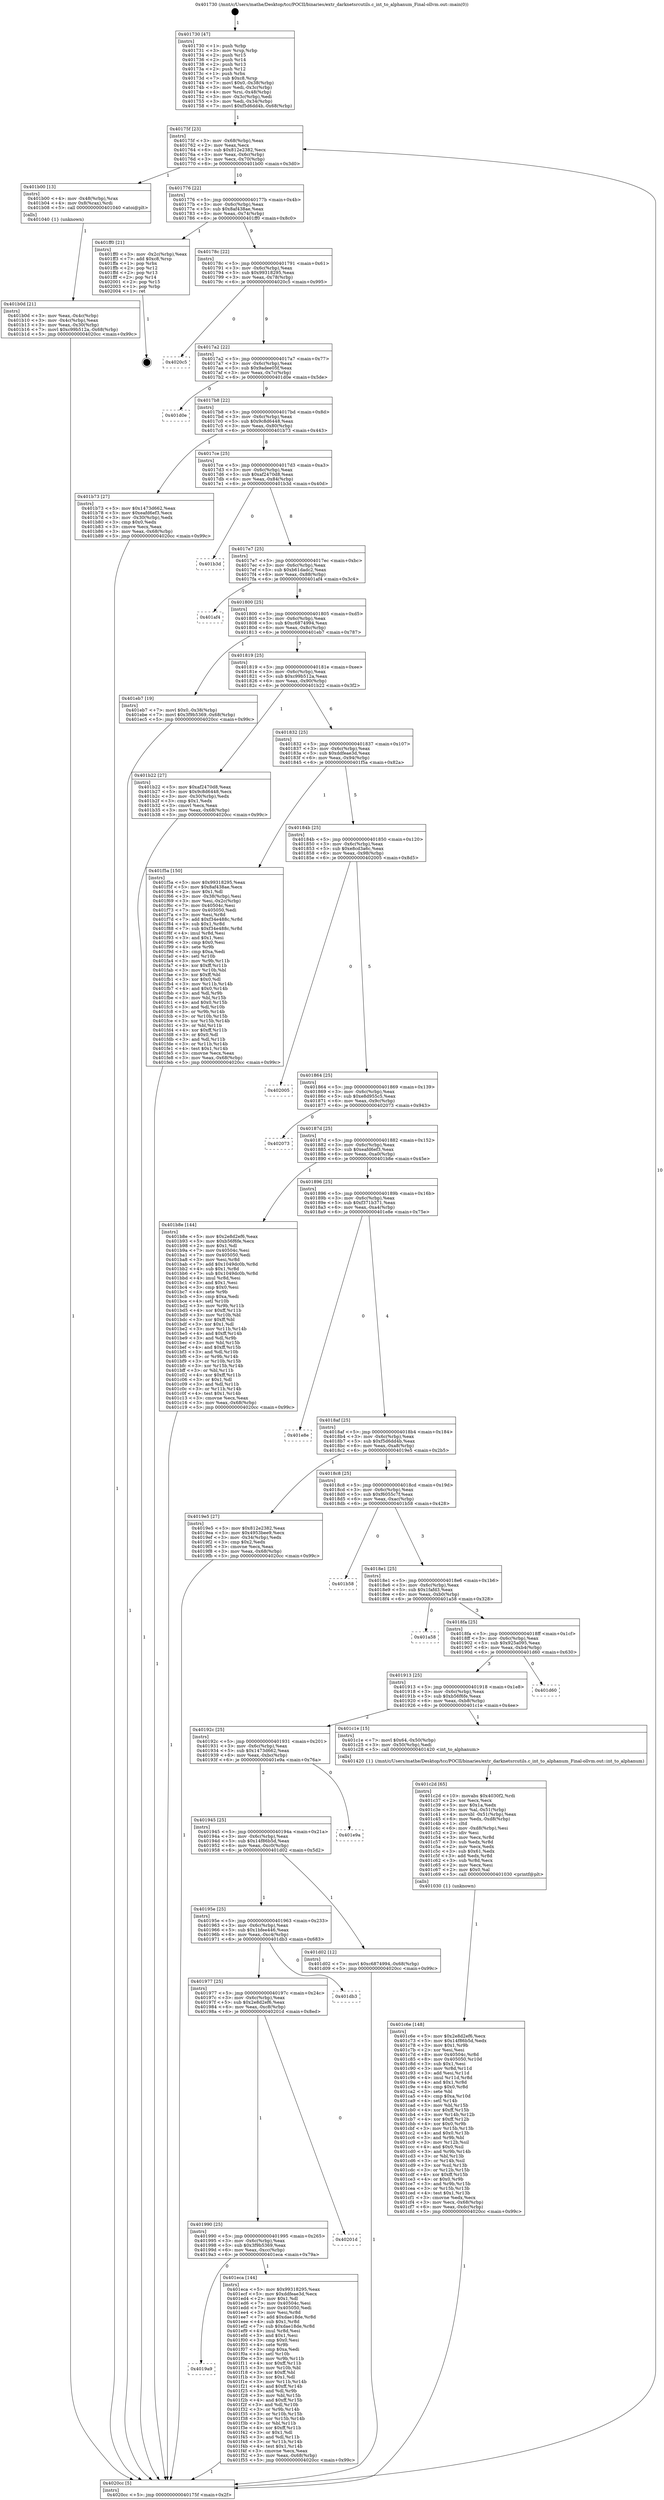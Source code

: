 digraph "0x401730" {
  label = "0x401730 (/mnt/c/Users/mathe/Desktop/tcc/POCII/binaries/extr_darknetsrcutils.c_int_to_alphanum_Final-ollvm.out::main(0))"
  labelloc = "t"
  node[shape=record]

  Entry [label="",width=0.3,height=0.3,shape=circle,fillcolor=black,style=filled]
  "0x40175f" [label="{
     0x40175f [23]\l
     | [instrs]\l
     &nbsp;&nbsp;0x40175f \<+3\>: mov -0x68(%rbp),%eax\l
     &nbsp;&nbsp;0x401762 \<+2\>: mov %eax,%ecx\l
     &nbsp;&nbsp;0x401764 \<+6\>: sub $0x812e2382,%ecx\l
     &nbsp;&nbsp;0x40176a \<+3\>: mov %eax,-0x6c(%rbp)\l
     &nbsp;&nbsp;0x40176d \<+3\>: mov %ecx,-0x70(%rbp)\l
     &nbsp;&nbsp;0x401770 \<+6\>: je 0000000000401b00 \<main+0x3d0\>\l
  }"]
  "0x401b00" [label="{
     0x401b00 [13]\l
     | [instrs]\l
     &nbsp;&nbsp;0x401b00 \<+4\>: mov -0x48(%rbp),%rax\l
     &nbsp;&nbsp;0x401b04 \<+4\>: mov 0x8(%rax),%rdi\l
     &nbsp;&nbsp;0x401b08 \<+5\>: call 0000000000401040 \<atoi@plt\>\l
     | [calls]\l
     &nbsp;&nbsp;0x401040 \{1\} (unknown)\l
  }"]
  "0x401776" [label="{
     0x401776 [22]\l
     | [instrs]\l
     &nbsp;&nbsp;0x401776 \<+5\>: jmp 000000000040177b \<main+0x4b\>\l
     &nbsp;&nbsp;0x40177b \<+3\>: mov -0x6c(%rbp),%eax\l
     &nbsp;&nbsp;0x40177e \<+5\>: sub $0x8af438ae,%eax\l
     &nbsp;&nbsp;0x401783 \<+3\>: mov %eax,-0x74(%rbp)\l
     &nbsp;&nbsp;0x401786 \<+6\>: je 0000000000401ff0 \<main+0x8c0\>\l
  }"]
  Exit [label="",width=0.3,height=0.3,shape=circle,fillcolor=black,style=filled,peripheries=2]
  "0x401ff0" [label="{
     0x401ff0 [21]\l
     | [instrs]\l
     &nbsp;&nbsp;0x401ff0 \<+3\>: mov -0x2c(%rbp),%eax\l
     &nbsp;&nbsp;0x401ff3 \<+7\>: add $0xc8,%rsp\l
     &nbsp;&nbsp;0x401ffa \<+1\>: pop %rbx\l
     &nbsp;&nbsp;0x401ffb \<+2\>: pop %r12\l
     &nbsp;&nbsp;0x401ffd \<+2\>: pop %r13\l
     &nbsp;&nbsp;0x401fff \<+2\>: pop %r14\l
     &nbsp;&nbsp;0x402001 \<+2\>: pop %r15\l
     &nbsp;&nbsp;0x402003 \<+1\>: pop %rbp\l
     &nbsp;&nbsp;0x402004 \<+1\>: ret\l
  }"]
  "0x40178c" [label="{
     0x40178c [22]\l
     | [instrs]\l
     &nbsp;&nbsp;0x40178c \<+5\>: jmp 0000000000401791 \<main+0x61\>\l
     &nbsp;&nbsp;0x401791 \<+3\>: mov -0x6c(%rbp),%eax\l
     &nbsp;&nbsp;0x401794 \<+5\>: sub $0x99318295,%eax\l
     &nbsp;&nbsp;0x401799 \<+3\>: mov %eax,-0x78(%rbp)\l
     &nbsp;&nbsp;0x40179c \<+6\>: je 00000000004020c5 \<main+0x995\>\l
  }"]
  "0x4019a9" [label="{
     0x4019a9\l
  }", style=dashed]
  "0x4020c5" [label="{
     0x4020c5\l
  }", style=dashed]
  "0x4017a2" [label="{
     0x4017a2 [22]\l
     | [instrs]\l
     &nbsp;&nbsp;0x4017a2 \<+5\>: jmp 00000000004017a7 \<main+0x77\>\l
     &nbsp;&nbsp;0x4017a7 \<+3\>: mov -0x6c(%rbp),%eax\l
     &nbsp;&nbsp;0x4017aa \<+5\>: sub $0x9adee05f,%eax\l
     &nbsp;&nbsp;0x4017af \<+3\>: mov %eax,-0x7c(%rbp)\l
     &nbsp;&nbsp;0x4017b2 \<+6\>: je 0000000000401d0e \<main+0x5de\>\l
  }"]
  "0x401eca" [label="{
     0x401eca [144]\l
     | [instrs]\l
     &nbsp;&nbsp;0x401eca \<+5\>: mov $0x99318295,%eax\l
     &nbsp;&nbsp;0x401ecf \<+5\>: mov $0xddfeae3d,%ecx\l
     &nbsp;&nbsp;0x401ed4 \<+2\>: mov $0x1,%dl\l
     &nbsp;&nbsp;0x401ed6 \<+7\>: mov 0x40504c,%esi\l
     &nbsp;&nbsp;0x401edd \<+7\>: mov 0x405050,%edi\l
     &nbsp;&nbsp;0x401ee4 \<+3\>: mov %esi,%r8d\l
     &nbsp;&nbsp;0x401ee7 \<+7\>: add $0xdae18de,%r8d\l
     &nbsp;&nbsp;0x401eee \<+4\>: sub $0x1,%r8d\l
     &nbsp;&nbsp;0x401ef2 \<+7\>: sub $0xdae18de,%r8d\l
     &nbsp;&nbsp;0x401ef9 \<+4\>: imul %r8d,%esi\l
     &nbsp;&nbsp;0x401efd \<+3\>: and $0x1,%esi\l
     &nbsp;&nbsp;0x401f00 \<+3\>: cmp $0x0,%esi\l
     &nbsp;&nbsp;0x401f03 \<+4\>: sete %r9b\l
     &nbsp;&nbsp;0x401f07 \<+3\>: cmp $0xa,%edi\l
     &nbsp;&nbsp;0x401f0a \<+4\>: setl %r10b\l
     &nbsp;&nbsp;0x401f0e \<+3\>: mov %r9b,%r11b\l
     &nbsp;&nbsp;0x401f11 \<+4\>: xor $0xff,%r11b\l
     &nbsp;&nbsp;0x401f15 \<+3\>: mov %r10b,%bl\l
     &nbsp;&nbsp;0x401f18 \<+3\>: xor $0xff,%bl\l
     &nbsp;&nbsp;0x401f1b \<+3\>: xor $0x1,%dl\l
     &nbsp;&nbsp;0x401f1e \<+3\>: mov %r11b,%r14b\l
     &nbsp;&nbsp;0x401f21 \<+4\>: and $0xff,%r14b\l
     &nbsp;&nbsp;0x401f25 \<+3\>: and %dl,%r9b\l
     &nbsp;&nbsp;0x401f28 \<+3\>: mov %bl,%r15b\l
     &nbsp;&nbsp;0x401f2b \<+4\>: and $0xff,%r15b\l
     &nbsp;&nbsp;0x401f2f \<+3\>: and %dl,%r10b\l
     &nbsp;&nbsp;0x401f32 \<+3\>: or %r9b,%r14b\l
     &nbsp;&nbsp;0x401f35 \<+3\>: or %r10b,%r15b\l
     &nbsp;&nbsp;0x401f38 \<+3\>: xor %r15b,%r14b\l
     &nbsp;&nbsp;0x401f3b \<+3\>: or %bl,%r11b\l
     &nbsp;&nbsp;0x401f3e \<+4\>: xor $0xff,%r11b\l
     &nbsp;&nbsp;0x401f42 \<+3\>: or $0x1,%dl\l
     &nbsp;&nbsp;0x401f45 \<+3\>: and %dl,%r11b\l
     &nbsp;&nbsp;0x401f48 \<+3\>: or %r11b,%r14b\l
     &nbsp;&nbsp;0x401f4b \<+4\>: test $0x1,%r14b\l
     &nbsp;&nbsp;0x401f4f \<+3\>: cmovne %ecx,%eax\l
     &nbsp;&nbsp;0x401f52 \<+3\>: mov %eax,-0x68(%rbp)\l
     &nbsp;&nbsp;0x401f55 \<+5\>: jmp 00000000004020cc \<main+0x99c\>\l
  }"]
  "0x401d0e" [label="{
     0x401d0e\l
  }", style=dashed]
  "0x4017b8" [label="{
     0x4017b8 [22]\l
     | [instrs]\l
     &nbsp;&nbsp;0x4017b8 \<+5\>: jmp 00000000004017bd \<main+0x8d\>\l
     &nbsp;&nbsp;0x4017bd \<+3\>: mov -0x6c(%rbp),%eax\l
     &nbsp;&nbsp;0x4017c0 \<+5\>: sub $0x9c8d6448,%eax\l
     &nbsp;&nbsp;0x4017c5 \<+3\>: mov %eax,-0x80(%rbp)\l
     &nbsp;&nbsp;0x4017c8 \<+6\>: je 0000000000401b73 \<main+0x443\>\l
  }"]
  "0x401990" [label="{
     0x401990 [25]\l
     | [instrs]\l
     &nbsp;&nbsp;0x401990 \<+5\>: jmp 0000000000401995 \<main+0x265\>\l
     &nbsp;&nbsp;0x401995 \<+3\>: mov -0x6c(%rbp),%eax\l
     &nbsp;&nbsp;0x401998 \<+5\>: sub $0x3f9b5369,%eax\l
     &nbsp;&nbsp;0x40199d \<+6\>: mov %eax,-0xcc(%rbp)\l
     &nbsp;&nbsp;0x4019a3 \<+6\>: je 0000000000401eca \<main+0x79a\>\l
  }"]
  "0x401b73" [label="{
     0x401b73 [27]\l
     | [instrs]\l
     &nbsp;&nbsp;0x401b73 \<+5\>: mov $0x1473d662,%eax\l
     &nbsp;&nbsp;0x401b78 \<+5\>: mov $0xeafd6ef3,%ecx\l
     &nbsp;&nbsp;0x401b7d \<+3\>: mov -0x30(%rbp),%edx\l
     &nbsp;&nbsp;0x401b80 \<+3\>: cmp $0x0,%edx\l
     &nbsp;&nbsp;0x401b83 \<+3\>: cmove %ecx,%eax\l
     &nbsp;&nbsp;0x401b86 \<+3\>: mov %eax,-0x68(%rbp)\l
     &nbsp;&nbsp;0x401b89 \<+5\>: jmp 00000000004020cc \<main+0x99c\>\l
  }"]
  "0x4017ce" [label="{
     0x4017ce [25]\l
     | [instrs]\l
     &nbsp;&nbsp;0x4017ce \<+5\>: jmp 00000000004017d3 \<main+0xa3\>\l
     &nbsp;&nbsp;0x4017d3 \<+3\>: mov -0x6c(%rbp),%eax\l
     &nbsp;&nbsp;0x4017d6 \<+5\>: sub $0xaf2470d8,%eax\l
     &nbsp;&nbsp;0x4017db \<+6\>: mov %eax,-0x84(%rbp)\l
     &nbsp;&nbsp;0x4017e1 \<+6\>: je 0000000000401b3d \<main+0x40d\>\l
  }"]
  "0x40201d" [label="{
     0x40201d\l
  }", style=dashed]
  "0x401b3d" [label="{
     0x401b3d\l
  }", style=dashed]
  "0x4017e7" [label="{
     0x4017e7 [25]\l
     | [instrs]\l
     &nbsp;&nbsp;0x4017e7 \<+5\>: jmp 00000000004017ec \<main+0xbc\>\l
     &nbsp;&nbsp;0x4017ec \<+3\>: mov -0x6c(%rbp),%eax\l
     &nbsp;&nbsp;0x4017ef \<+5\>: sub $0xb61dadc2,%eax\l
     &nbsp;&nbsp;0x4017f4 \<+6\>: mov %eax,-0x88(%rbp)\l
     &nbsp;&nbsp;0x4017fa \<+6\>: je 0000000000401af4 \<main+0x3c4\>\l
  }"]
  "0x401977" [label="{
     0x401977 [25]\l
     | [instrs]\l
     &nbsp;&nbsp;0x401977 \<+5\>: jmp 000000000040197c \<main+0x24c\>\l
     &nbsp;&nbsp;0x40197c \<+3\>: mov -0x6c(%rbp),%eax\l
     &nbsp;&nbsp;0x40197f \<+5\>: sub $0x2e8d2ef6,%eax\l
     &nbsp;&nbsp;0x401984 \<+6\>: mov %eax,-0xc8(%rbp)\l
     &nbsp;&nbsp;0x40198a \<+6\>: je 000000000040201d \<main+0x8ed\>\l
  }"]
  "0x401af4" [label="{
     0x401af4\l
  }", style=dashed]
  "0x401800" [label="{
     0x401800 [25]\l
     | [instrs]\l
     &nbsp;&nbsp;0x401800 \<+5\>: jmp 0000000000401805 \<main+0xd5\>\l
     &nbsp;&nbsp;0x401805 \<+3\>: mov -0x6c(%rbp),%eax\l
     &nbsp;&nbsp;0x401808 \<+5\>: sub $0xc6874994,%eax\l
     &nbsp;&nbsp;0x40180d \<+6\>: mov %eax,-0x8c(%rbp)\l
     &nbsp;&nbsp;0x401813 \<+6\>: je 0000000000401eb7 \<main+0x787\>\l
  }"]
  "0x401db3" [label="{
     0x401db3\l
  }", style=dashed]
  "0x401eb7" [label="{
     0x401eb7 [19]\l
     | [instrs]\l
     &nbsp;&nbsp;0x401eb7 \<+7\>: movl $0x0,-0x38(%rbp)\l
     &nbsp;&nbsp;0x401ebe \<+7\>: movl $0x3f9b5369,-0x68(%rbp)\l
     &nbsp;&nbsp;0x401ec5 \<+5\>: jmp 00000000004020cc \<main+0x99c\>\l
  }"]
  "0x401819" [label="{
     0x401819 [25]\l
     | [instrs]\l
     &nbsp;&nbsp;0x401819 \<+5\>: jmp 000000000040181e \<main+0xee\>\l
     &nbsp;&nbsp;0x40181e \<+3\>: mov -0x6c(%rbp),%eax\l
     &nbsp;&nbsp;0x401821 \<+5\>: sub $0xc99b512a,%eax\l
     &nbsp;&nbsp;0x401826 \<+6\>: mov %eax,-0x90(%rbp)\l
     &nbsp;&nbsp;0x40182c \<+6\>: je 0000000000401b22 \<main+0x3f2\>\l
  }"]
  "0x40195e" [label="{
     0x40195e [25]\l
     | [instrs]\l
     &nbsp;&nbsp;0x40195e \<+5\>: jmp 0000000000401963 \<main+0x233\>\l
     &nbsp;&nbsp;0x401963 \<+3\>: mov -0x6c(%rbp),%eax\l
     &nbsp;&nbsp;0x401966 \<+5\>: sub $0x1bfee446,%eax\l
     &nbsp;&nbsp;0x40196b \<+6\>: mov %eax,-0xc4(%rbp)\l
     &nbsp;&nbsp;0x401971 \<+6\>: je 0000000000401db3 \<main+0x683\>\l
  }"]
  "0x401b22" [label="{
     0x401b22 [27]\l
     | [instrs]\l
     &nbsp;&nbsp;0x401b22 \<+5\>: mov $0xaf2470d8,%eax\l
     &nbsp;&nbsp;0x401b27 \<+5\>: mov $0x9c8d6448,%ecx\l
     &nbsp;&nbsp;0x401b2c \<+3\>: mov -0x30(%rbp),%edx\l
     &nbsp;&nbsp;0x401b2f \<+3\>: cmp $0x1,%edx\l
     &nbsp;&nbsp;0x401b32 \<+3\>: cmovl %ecx,%eax\l
     &nbsp;&nbsp;0x401b35 \<+3\>: mov %eax,-0x68(%rbp)\l
     &nbsp;&nbsp;0x401b38 \<+5\>: jmp 00000000004020cc \<main+0x99c\>\l
  }"]
  "0x401832" [label="{
     0x401832 [25]\l
     | [instrs]\l
     &nbsp;&nbsp;0x401832 \<+5\>: jmp 0000000000401837 \<main+0x107\>\l
     &nbsp;&nbsp;0x401837 \<+3\>: mov -0x6c(%rbp),%eax\l
     &nbsp;&nbsp;0x40183a \<+5\>: sub $0xddfeae3d,%eax\l
     &nbsp;&nbsp;0x40183f \<+6\>: mov %eax,-0x94(%rbp)\l
     &nbsp;&nbsp;0x401845 \<+6\>: je 0000000000401f5a \<main+0x82a\>\l
  }"]
  "0x401d02" [label="{
     0x401d02 [12]\l
     | [instrs]\l
     &nbsp;&nbsp;0x401d02 \<+7\>: movl $0xc6874994,-0x68(%rbp)\l
     &nbsp;&nbsp;0x401d09 \<+5\>: jmp 00000000004020cc \<main+0x99c\>\l
  }"]
  "0x401f5a" [label="{
     0x401f5a [150]\l
     | [instrs]\l
     &nbsp;&nbsp;0x401f5a \<+5\>: mov $0x99318295,%eax\l
     &nbsp;&nbsp;0x401f5f \<+5\>: mov $0x8af438ae,%ecx\l
     &nbsp;&nbsp;0x401f64 \<+2\>: mov $0x1,%dl\l
     &nbsp;&nbsp;0x401f66 \<+3\>: mov -0x38(%rbp),%esi\l
     &nbsp;&nbsp;0x401f69 \<+3\>: mov %esi,-0x2c(%rbp)\l
     &nbsp;&nbsp;0x401f6c \<+7\>: mov 0x40504c,%esi\l
     &nbsp;&nbsp;0x401f73 \<+7\>: mov 0x405050,%edi\l
     &nbsp;&nbsp;0x401f7a \<+3\>: mov %esi,%r8d\l
     &nbsp;&nbsp;0x401f7d \<+7\>: add $0xf34e488c,%r8d\l
     &nbsp;&nbsp;0x401f84 \<+4\>: sub $0x1,%r8d\l
     &nbsp;&nbsp;0x401f88 \<+7\>: sub $0xf34e488c,%r8d\l
     &nbsp;&nbsp;0x401f8f \<+4\>: imul %r8d,%esi\l
     &nbsp;&nbsp;0x401f93 \<+3\>: and $0x1,%esi\l
     &nbsp;&nbsp;0x401f96 \<+3\>: cmp $0x0,%esi\l
     &nbsp;&nbsp;0x401f99 \<+4\>: sete %r9b\l
     &nbsp;&nbsp;0x401f9d \<+3\>: cmp $0xa,%edi\l
     &nbsp;&nbsp;0x401fa0 \<+4\>: setl %r10b\l
     &nbsp;&nbsp;0x401fa4 \<+3\>: mov %r9b,%r11b\l
     &nbsp;&nbsp;0x401fa7 \<+4\>: xor $0xff,%r11b\l
     &nbsp;&nbsp;0x401fab \<+3\>: mov %r10b,%bl\l
     &nbsp;&nbsp;0x401fae \<+3\>: xor $0xff,%bl\l
     &nbsp;&nbsp;0x401fb1 \<+3\>: xor $0x0,%dl\l
     &nbsp;&nbsp;0x401fb4 \<+3\>: mov %r11b,%r14b\l
     &nbsp;&nbsp;0x401fb7 \<+4\>: and $0x0,%r14b\l
     &nbsp;&nbsp;0x401fbb \<+3\>: and %dl,%r9b\l
     &nbsp;&nbsp;0x401fbe \<+3\>: mov %bl,%r15b\l
     &nbsp;&nbsp;0x401fc1 \<+4\>: and $0x0,%r15b\l
     &nbsp;&nbsp;0x401fc5 \<+3\>: and %dl,%r10b\l
     &nbsp;&nbsp;0x401fc8 \<+3\>: or %r9b,%r14b\l
     &nbsp;&nbsp;0x401fcb \<+3\>: or %r10b,%r15b\l
     &nbsp;&nbsp;0x401fce \<+3\>: xor %r15b,%r14b\l
     &nbsp;&nbsp;0x401fd1 \<+3\>: or %bl,%r11b\l
     &nbsp;&nbsp;0x401fd4 \<+4\>: xor $0xff,%r11b\l
     &nbsp;&nbsp;0x401fd8 \<+3\>: or $0x0,%dl\l
     &nbsp;&nbsp;0x401fdb \<+3\>: and %dl,%r11b\l
     &nbsp;&nbsp;0x401fde \<+3\>: or %r11b,%r14b\l
     &nbsp;&nbsp;0x401fe1 \<+4\>: test $0x1,%r14b\l
     &nbsp;&nbsp;0x401fe5 \<+3\>: cmovne %ecx,%eax\l
     &nbsp;&nbsp;0x401fe8 \<+3\>: mov %eax,-0x68(%rbp)\l
     &nbsp;&nbsp;0x401feb \<+5\>: jmp 00000000004020cc \<main+0x99c\>\l
  }"]
  "0x40184b" [label="{
     0x40184b [25]\l
     | [instrs]\l
     &nbsp;&nbsp;0x40184b \<+5\>: jmp 0000000000401850 \<main+0x120\>\l
     &nbsp;&nbsp;0x401850 \<+3\>: mov -0x6c(%rbp),%eax\l
     &nbsp;&nbsp;0x401853 \<+5\>: sub $0xe8cd3a6c,%eax\l
     &nbsp;&nbsp;0x401858 \<+6\>: mov %eax,-0x98(%rbp)\l
     &nbsp;&nbsp;0x40185e \<+6\>: je 0000000000402005 \<main+0x8d5\>\l
  }"]
  "0x401945" [label="{
     0x401945 [25]\l
     | [instrs]\l
     &nbsp;&nbsp;0x401945 \<+5\>: jmp 000000000040194a \<main+0x21a\>\l
     &nbsp;&nbsp;0x40194a \<+3\>: mov -0x6c(%rbp),%eax\l
     &nbsp;&nbsp;0x40194d \<+5\>: sub $0x14f86b5d,%eax\l
     &nbsp;&nbsp;0x401952 \<+6\>: mov %eax,-0xc0(%rbp)\l
     &nbsp;&nbsp;0x401958 \<+6\>: je 0000000000401d02 \<main+0x5d2\>\l
  }"]
  "0x402005" [label="{
     0x402005\l
  }", style=dashed]
  "0x401864" [label="{
     0x401864 [25]\l
     | [instrs]\l
     &nbsp;&nbsp;0x401864 \<+5\>: jmp 0000000000401869 \<main+0x139\>\l
     &nbsp;&nbsp;0x401869 \<+3\>: mov -0x6c(%rbp),%eax\l
     &nbsp;&nbsp;0x40186c \<+5\>: sub $0xe8d955c5,%eax\l
     &nbsp;&nbsp;0x401871 \<+6\>: mov %eax,-0x9c(%rbp)\l
     &nbsp;&nbsp;0x401877 \<+6\>: je 0000000000402073 \<main+0x943\>\l
  }"]
  "0x401e9a" [label="{
     0x401e9a\l
  }", style=dashed]
  "0x402073" [label="{
     0x402073\l
  }", style=dashed]
  "0x40187d" [label="{
     0x40187d [25]\l
     | [instrs]\l
     &nbsp;&nbsp;0x40187d \<+5\>: jmp 0000000000401882 \<main+0x152\>\l
     &nbsp;&nbsp;0x401882 \<+3\>: mov -0x6c(%rbp),%eax\l
     &nbsp;&nbsp;0x401885 \<+5\>: sub $0xeafd6ef3,%eax\l
     &nbsp;&nbsp;0x40188a \<+6\>: mov %eax,-0xa0(%rbp)\l
     &nbsp;&nbsp;0x401890 \<+6\>: je 0000000000401b8e \<main+0x45e\>\l
  }"]
  "0x401c6e" [label="{
     0x401c6e [148]\l
     | [instrs]\l
     &nbsp;&nbsp;0x401c6e \<+5\>: mov $0x2e8d2ef6,%ecx\l
     &nbsp;&nbsp;0x401c73 \<+5\>: mov $0x14f86b5d,%edx\l
     &nbsp;&nbsp;0x401c78 \<+3\>: mov $0x1,%r9b\l
     &nbsp;&nbsp;0x401c7b \<+2\>: xor %esi,%esi\l
     &nbsp;&nbsp;0x401c7d \<+8\>: mov 0x40504c,%r8d\l
     &nbsp;&nbsp;0x401c85 \<+8\>: mov 0x405050,%r10d\l
     &nbsp;&nbsp;0x401c8d \<+3\>: sub $0x1,%esi\l
     &nbsp;&nbsp;0x401c90 \<+3\>: mov %r8d,%r11d\l
     &nbsp;&nbsp;0x401c93 \<+3\>: add %esi,%r11d\l
     &nbsp;&nbsp;0x401c96 \<+4\>: imul %r11d,%r8d\l
     &nbsp;&nbsp;0x401c9a \<+4\>: and $0x1,%r8d\l
     &nbsp;&nbsp;0x401c9e \<+4\>: cmp $0x0,%r8d\l
     &nbsp;&nbsp;0x401ca2 \<+3\>: sete %bl\l
     &nbsp;&nbsp;0x401ca5 \<+4\>: cmp $0xa,%r10d\l
     &nbsp;&nbsp;0x401ca9 \<+4\>: setl %r14b\l
     &nbsp;&nbsp;0x401cad \<+3\>: mov %bl,%r15b\l
     &nbsp;&nbsp;0x401cb0 \<+4\>: xor $0xff,%r15b\l
     &nbsp;&nbsp;0x401cb4 \<+3\>: mov %r14b,%r12b\l
     &nbsp;&nbsp;0x401cb7 \<+4\>: xor $0xff,%r12b\l
     &nbsp;&nbsp;0x401cbb \<+4\>: xor $0x0,%r9b\l
     &nbsp;&nbsp;0x401cbf \<+3\>: mov %r15b,%r13b\l
     &nbsp;&nbsp;0x401cc2 \<+4\>: and $0x0,%r13b\l
     &nbsp;&nbsp;0x401cc6 \<+3\>: and %r9b,%bl\l
     &nbsp;&nbsp;0x401cc9 \<+3\>: mov %r12b,%sil\l
     &nbsp;&nbsp;0x401ccc \<+4\>: and $0x0,%sil\l
     &nbsp;&nbsp;0x401cd0 \<+3\>: and %r9b,%r14b\l
     &nbsp;&nbsp;0x401cd3 \<+3\>: or %bl,%r13b\l
     &nbsp;&nbsp;0x401cd6 \<+3\>: or %r14b,%sil\l
     &nbsp;&nbsp;0x401cd9 \<+3\>: xor %sil,%r13b\l
     &nbsp;&nbsp;0x401cdc \<+3\>: or %r12b,%r15b\l
     &nbsp;&nbsp;0x401cdf \<+4\>: xor $0xff,%r15b\l
     &nbsp;&nbsp;0x401ce3 \<+4\>: or $0x0,%r9b\l
     &nbsp;&nbsp;0x401ce7 \<+3\>: and %r9b,%r15b\l
     &nbsp;&nbsp;0x401cea \<+3\>: or %r15b,%r13b\l
     &nbsp;&nbsp;0x401ced \<+4\>: test $0x1,%r13b\l
     &nbsp;&nbsp;0x401cf1 \<+3\>: cmovne %edx,%ecx\l
     &nbsp;&nbsp;0x401cf4 \<+3\>: mov %ecx,-0x68(%rbp)\l
     &nbsp;&nbsp;0x401cf7 \<+6\>: mov %eax,-0xdc(%rbp)\l
     &nbsp;&nbsp;0x401cfd \<+5\>: jmp 00000000004020cc \<main+0x99c\>\l
  }"]
  "0x401b8e" [label="{
     0x401b8e [144]\l
     | [instrs]\l
     &nbsp;&nbsp;0x401b8e \<+5\>: mov $0x2e8d2ef6,%eax\l
     &nbsp;&nbsp;0x401b93 \<+5\>: mov $0xb56f6fe,%ecx\l
     &nbsp;&nbsp;0x401b98 \<+2\>: mov $0x1,%dl\l
     &nbsp;&nbsp;0x401b9a \<+7\>: mov 0x40504c,%esi\l
     &nbsp;&nbsp;0x401ba1 \<+7\>: mov 0x405050,%edi\l
     &nbsp;&nbsp;0x401ba8 \<+3\>: mov %esi,%r8d\l
     &nbsp;&nbsp;0x401bab \<+7\>: add $0x1049dc0b,%r8d\l
     &nbsp;&nbsp;0x401bb2 \<+4\>: sub $0x1,%r8d\l
     &nbsp;&nbsp;0x401bb6 \<+7\>: sub $0x1049dc0b,%r8d\l
     &nbsp;&nbsp;0x401bbd \<+4\>: imul %r8d,%esi\l
     &nbsp;&nbsp;0x401bc1 \<+3\>: and $0x1,%esi\l
     &nbsp;&nbsp;0x401bc4 \<+3\>: cmp $0x0,%esi\l
     &nbsp;&nbsp;0x401bc7 \<+4\>: sete %r9b\l
     &nbsp;&nbsp;0x401bcb \<+3\>: cmp $0xa,%edi\l
     &nbsp;&nbsp;0x401bce \<+4\>: setl %r10b\l
     &nbsp;&nbsp;0x401bd2 \<+3\>: mov %r9b,%r11b\l
     &nbsp;&nbsp;0x401bd5 \<+4\>: xor $0xff,%r11b\l
     &nbsp;&nbsp;0x401bd9 \<+3\>: mov %r10b,%bl\l
     &nbsp;&nbsp;0x401bdc \<+3\>: xor $0xff,%bl\l
     &nbsp;&nbsp;0x401bdf \<+3\>: xor $0x1,%dl\l
     &nbsp;&nbsp;0x401be2 \<+3\>: mov %r11b,%r14b\l
     &nbsp;&nbsp;0x401be5 \<+4\>: and $0xff,%r14b\l
     &nbsp;&nbsp;0x401be9 \<+3\>: and %dl,%r9b\l
     &nbsp;&nbsp;0x401bec \<+3\>: mov %bl,%r15b\l
     &nbsp;&nbsp;0x401bef \<+4\>: and $0xff,%r15b\l
     &nbsp;&nbsp;0x401bf3 \<+3\>: and %dl,%r10b\l
     &nbsp;&nbsp;0x401bf6 \<+3\>: or %r9b,%r14b\l
     &nbsp;&nbsp;0x401bf9 \<+3\>: or %r10b,%r15b\l
     &nbsp;&nbsp;0x401bfc \<+3\>: xor %r15b,%r14b\l
     &nbsp;&nbsp;0x401bff \<+3\>: or %bl,%r11b\l
     &nbsp;&nbsp;0x401c02 \<+4\>: xor $0xff,%r11b\l
     &nbsp;&nbsp;0x401c06 \<+3\>: or $0x1,%dl\l
     &nbsp;&nbsp;0x401c09 \<+3\>: and %dl,%r11b\l
     &nbsp;&nbsp;0x401c0c \<+3\>: or %r11b,%r14b\l
     &nbsp;&nbsp;0x401c0f \<+4\>: test $0x1,%r14b\l
     &nbsp;&nbsp;0x401c13 \<+3\>: cmovne %ecx,%eax\l
     &nbsp;&nbsp;0x401c16 \<+3\>: mov %eax,-0x68(%rbp)\l
     &nbsp;&nbsp;0x401c19 \<+5\>: jmp 00000000004020cc \<main+0x99c\>\l
  }"]
  "0x401896" [label="{
     0x401896 [25]\l
     | [instrs]\l
     &nbsp;&nbsp;0x401896 \<+5\>: jmp 000000000040189b \<main+0x16b\>\l
     &nbsp;&nbsp;0x40189b \<+3\>: mov -0x6c(%rbp),%eax\l
     &nbsp;&nbsp;0x40189e \<+5\>: sub $0xf371b371,%eax\l
     &nbsp;&nbsp;0x4018a3 \<+6\>: mov %eax,-0xa4(%rbp)\l
     &nbsp;&nbsp;0x4018a9 \<+6\>: je 0000000000401e8e \<main+0x75e\>\l
  }"]
  "0x401c2d" [label="{
     0x401c2d [65]\l
     | [instrs]\l
     &nbsp;&nbsp;0x401c2d \<+10\>: movabs $0x4030f2,%rdi\l
     &nbsp;&nbsp;0x401c37 \<+2\>: xor %ecx,%ecx\l
     &nbsp;&nbsp;0x401c39 \<+5\>: mov $0x1a,%edx\l
     &nbsp;&nbsp;0x401c3e \<+3\>: mov %al,-0x51(%rbp)\l
     &nbsp;&nbsp;0x401c41 \<+4\>: movsbl -0x51(%rbp),%eax\l
     &nbsp;&nbsp;0x401c45 \<+6\>: mov %edx,-0xd8(%rbp)\l
     &nbsp;&nbsp;0x401c4b \<+1\>: cltd\l
     &nbsp;&nbsp;0x401c4c \<+6\>: mov -0xd8(%rbp),%esi\l
     &nbsp;&nbsp;0x401c52 \<+2\>: idiv %esi\l
     &nbsp;&nbsp;0x401c54 \<+3\>: mov %ecx,%r8d\l
     &nbsp;&nbsp;0x401c57 \<+3\>: sub %edx,%r8d\l
     &nbsp;&nbsp;0x401c5a \<+2\>: mov %ecx,%edx\l
     &nbsp;&nbsp;0x401c5c \<+3\>: sub $0x61,%edx\l
     &nbsp;&nbsp;0x401c5f \<+3\>: add %edx,%r8d\l
     &nbsp;&nbsp;0x401c62 \<+3\>: sub %r8d,%ecx\l
     &nbsp;&nbsp;0x401c65 \<+2\>: mov %ecx,%esi\l
     &nbsp;&nbsp;0x401c67 \<+2\>: mov $0x0,%al\l
     &nbsp;&nbsp;0x401c69 \<+5\>: call 0000000000401030 \<printf@plt\>\l
     | [calls]\l
     &nbsp;&nbsp;0x401030 \{1\} (unknown)\l
  }"]
  "0x401e8e" [label="{
     0x401e8e\l
  }", style=dashed]
  "0x4018af" [label="{
     0x4018af [25]\l
     | [instrs]\l
     &nbsp;&nbsp;0x4018af \<+5\>: jmp 00000000004018b4 \<main+0x184\>\l
     &nbsp;&nbsp;0x4018b4 \<+3\>: mov -0x6c(%rbp),%eax\l
     &nbsp;&nbsp;0x4018b7 \<+5\>: sub $0xf5d6dd4b,%eax\l
     &nbsp;&nbsp;0x4018bc \<+6\>: mov %eax,-0xa8(%rbp)\l
     &nbsp;&nbsp;0x4018c2 \<+6\>: je 00000000004019e5 \<main+0x2b5\>\l
  }"]
  "0x40192c" [label="{
     0x40192c [25]\l
     | [instrs]\l
     &nbsp;&nbsp;0x40192c \<+5\>: jmp 0000000000401931 \<main+0x201\>\l
     &nbsp;&nbsp;0x401931 \<+3\>: mov -0x6c(%rbp),%eax\l
     &nbsp;&nbsp;0x401934 \<+5\>: sub $0x1473d662,%eax\l
     &nbsp;&nbsp;0x401939 \<+6\>: mov %eax,-0xbc(%rbp)\l
     &nbsp;&nbsp;0x40193f \<+6\>: je 0000000000401e9a \<main+0x76a\>\l
  }"]
  "0x4019e5" [label="{
     0x4019e5 [27]\l
     | [instrs]\l
     &nbsp;&nbsp;0x4019e5 \<+5\>: mov $0x812e2382,%eax\l
     &nbsp;&nbsp;0x4019ea \<+5\>: mov $0x4953bee9,%ecx\l
     &nbsp;&nbsp;0x4019ef \<+3\>: mov -0x34(%rbp),%edx\l
     &nbsp;&nbsp;0x4019f2 \<+3\>: cmp $0x2,%edx\l
     &nbsp;&nbsp;0x4019f5 \<+3\>: cmovne %ecx,%eax\l
     &nbsp;&nbsp;0x4019f8 \<+3\>: mov %eax,-0x68(%rbp)\l
     &nbsp;&nbsp;0x4019fb \<+5\>: jmp 00000000004020cc \<main+0x99c\>\l
  }"]
  "0x4018c8" [label="{
     0x4018c8 [25]\l
     | [instrs]\l
     &nbsp;&nbsp;0x4018c8 \<+5\>: jmp 00000000004018cd \<main+0x19d\>\l
     &nbsp;&nbsp;0x4018cd \<+3\>: mov -0x6c(%rbp),%eax\l
     &nbsp;&nbsp;0x4018d0 \<+5\>: sub $0xf6055c7f,%eax\l
     &nbsp;&nbsp;0x4018d5 \<+6\>: mov %eax,-0xac(%rbp)\l
     &nbsp;&nbsp;0x4018db \<+6\>: je 0000000000401b58 \<main+0x428\>\l
  }"]
  "0x4020cc" [label="{
     0x4020cc [5]\l
     | [instrs]\l
     &nbsp;&nbsp;0x4020cc \<+5\>: jmp 000000000040175f \<main+0x2f\>\l
  }"]
  "0x401730" [label="{
     0x401730 [47]\l
     | [instrs]\l
     &nbsp;&nbsp;0x401730 \<+1\>: push %rbp\l
     &nbsp;&nbsp;0x401731 \<+3\>: mov %rsp,%rbp\l
     &nbsp;&nbsp;0x401734 \<+2\>: push %r15\l
     &nbsp;&nbsp;0x401736 \<+2\>: push %r14\l
     &nbsp;&nbsp;0x401738 \<+2\>: push %r13\l
     &nbsp;&nbsp;0x40173a \<+2\>: push %r12\l
     &nbsp;&nbsp;0x40173c \<+1\>: push %rbx\l
     &nbsp;&nbsp;0x40173d \<+7\>: sub $0xc8,%rsp\l
     &nbsp;&nbsp;0x401744 \<+7\>: movl $0x0,-0x38(%rbp)\l
     &nbsp;&nbsp;0x40174b \<+3\>: mov %edi,-0x3c(%rbp)\l
     &nbsp;&nbsp;0x40174e \<+4\>: mov %rsi,-0x48(%rbp)\l
     &nbsp;&nbsp;0x401752 \<+3\>: mov -0x3c(%rbp),%edi\l
     &nbsp;&nbsp;0x401755 \<+3\>: mov %edi,-0x34(%rbp)\l
     &nbsp;&nbsp;0x401758 \<+7\>: movl $0xf5d6dd4b,-0x68(%rbp)\l
  }"]
  "0x401b0d" [label="{
     0x401b0d [21]\l
     | [instrs]\l
     &nbsp;&nbsp;0x401b0d \<+3\>: mov %eax,-0x4c(%rbp)\l
     &nbsp;&nbsp;0x401b10 \<+3\>: mov -0x4c(%rbp),%eax\l
     &nbsp;&nbsp;0x401b13 \<+3\>: mov %eax,-0x30(%rbp)\l
     &nbsp;&nbsp;0x401b16 \<+7\>: movl $0xc99b512a,-0x68(%rbp)\l
     &nbsp;&nbsp;0x401b1d \<+5\>: jmp 00000000004020cc \<main+0x99c\>\l
  }"]
  "0x401c1e" [label="{
     0x401c1e [15]\l
     | [instrs]\l
     &nbsp;&nbsp;0x401c1e \<+7\>: movl $0x64,-0x50(%rbp)\l
     &nbsp;&nbsp;0x401c25 \<+3\>: mov -0x50(%rbp),%edi\l
     &nbsp;&nbsp;0x401c28 \<+5\>: call 0000000000401420 \<int_to_alphanum\>\l
     | [calls]\l
     &nbsp;&nbsp;0x401420 \{1\} (/mnt/c/Users/mathe/Desktop/tcc/POCII/binaries/extr_darknetsrcutils.c_int_to_alphanum_Final-ollvm.out::int_to_alphanum)\l
  }"]
  "0x401b58" [label="{
     0x401b58\l
  }", style=dashed]
  "0x4018e1" [label="{
     0x4018e1 [25]\l
     | [instrs]\l
     &nbsp;&nbsp;0x4018e1 \<+5\>: jmp 00000000004018e6 \<main+0x1b6\>\l
     &nbsp;&nbsp;0x4018e6 \<+3\>: mov -0x6c(%rbp),%eax\l
     &nbsp;&nbsp;0x4018e9 \<+5\>: sub $0x1fafd3,%eax\l
     &nbsp;&nbsp;0x4018ee \<+6\>: mov %eax,-0xb0(%rbp)\l
     &nbsp;&nbsp;0x4018f4 \<+6\>: je 0000000000401a58 \<main+0x328\>\l
  }"]
  "0x401913" [label="{
     0x401913 [25]\l
     | [instrs]\l
     &nbsp;&nbsp;0x401913 \<+5\>: jmp 0000000000401918 \<main+0x1e8\>\l
     &nbsp;&nbsp;0x401918 \<+3\>: mov -0x6c(%rbp),%eax\l
     &nbsp;&nbsp;0x40191b \<+5\>: sub $0xb56f6fe,%eax\l
     &nbsp;&nbsp;0x401920 \<+6\>: mov %eax,-0xb8(%rbp)\l
     &nbsp;&nbsp;0x401926 \<+6\>: je 0000000000401c1e \<main+0x4ee\>\l
  }"]
  "0x401a58" [label="{
     0x401a58\l
  }", style=dashed]
  "0x4018fa" [label="{
     0x4018fa [25]\l
     | [instrs]\l
     &nbsp;&nbsp;0x4018fa \<+5\>: jmp 00000000004018ff \<main+0x1cf\>\l
     &nbsp;&nbsp;0x4018ff \<+3\>: mov -0x6c(%rbp),%eax\l
     &nbsp;&nbsp;0x401902 \<+5\>: sub $0x925a095,%eax\l
     &nbsp;&nbsp;0x401907 \<+6\>: mov %eax,-0xb4(%rbp)\l
     &nbsp;&nbsp;0x40190d \<+6\>: je 0000000000401d60 \<main+0x630\>\l
  }"]
  "0x401d60" [label="{
     0x401d60\l
  }", style=dashed]
  Entry -> "0x401730" [label=" 1"]
  "0x40175f" -> "0x401b00" [label=" 1"]
  "0x40175f" -> "0x401776" [label=" 10"]
  "0x401ff0" -> Exit [label=" 1"]
  "0x401776" -> "0x401ff0" [label=" 1"]
  "0x401776" -> "0x40178c" [label=" 9"]
  "0x401f5a" -> "0x4020cc" [label=" 1"]
  "0x40178c" -> "0x4020c5" [label=" 0"]
  "0x40178c" -> "0x4017a2" [label=" 9"]
  "0x401eca" -> "0x4020cc" [label=" 1"]
  "0x4017a2" -> "0x401d0e" [label=" 0"]
  "0x4017a2" -> "0x4017b8" [label=" 9"]
  "0x401990" -> "0x4019a9" [label=" 0"]
  "0x4017b8" -> "0x401b73" [label=" 1"]
  "0x4017b8" -> "0x4017ce" [label=" 8"]
  "0x401990" -> "0x401eca" [label=" 1"]
  "0x4017ce" -> "0x401b3d" [label=" 0"]
  "0x4017ce" -> "0x4017e7" [label=" 8"]
  "0x401977" -> "0x401990" [label=" 1"]
  "0x4017e7" -> "0x401af4" [label=" 0"]
  "0x4017e7" -> "0x401800" [label=" 8"]
  "0x401977" -> "0x40201d" [label=" 0"]
  "0x401800" -> "0x401eb7" [label=" 1"]
  "0x401800" -> "0x401819" [label=" 7"]
  "0x40195e" -> "0x401977" [label=" 1"]
  "0x401819" -> "0x401b22" [label=" 1"]
  "0x401819" -> "0x401832" [label=" 6"]
  "0x40195e" -> "0x401db3" [label=" 0"]
  "0x401832" -> "0x401f5a" [label=" 1"]
  "0x401832" -> "0x40184b" [label=" 5"]
  "0x401eb7" -> "0x4020cc" [label=" 1"]
  "0x40184b" -> "0x402005" [label=" 0"]
  "0x40184b" -> "0x401864" [label=" 5"]
  "0x401945" -> "0x40195e" [label=" 1"]
  "0x401864" -> "0x402073" [label=" 0"]
  "0x401864" -> "0x40187d" [label=" 5"]
  "0x401945" -> "0x401d02" [label=" 1"]
  "0x40187d" -> "0x401b8e" [label=" 1"]
  "0x40187d" -> "0x401896" [label=" 4"]
  "0x40192c" -> "0x401945" [label=" 2"]
  "0x401896" -> "0x401e8e" [label=" 0"]
  "0x401896" -> "0x4018af" [label=" 4"]
  "0x40192c" -> "0x401e9a" [label=" 0"]
  "0x4018af" -> "0x4019e5" [label=" 1"]
  "0x4018af" -> "0x4018c8" [label=" 3"]
  "0x4019e5" -> "0x4020cc" [label=" 1"]
  "0x401730" -> "0x40175f" [label=" 1"]
  "0x4020cc" -> "0x40175f" [label=" 10"]
  "0x401b00" -> "0x401b0d" [label=" 1"]
  "0x401b0d" -> "0x4020cc" [label=" 1"]
  "0x401b22" -> "0x4020cc" [label=" 1"]
  "0x401b73" -> "0x4020cc" [label=" 1"]
  "0x401b8e" -> "0x4020cc" [label=" 1"]
  "0x401d02" -> "0x4020cc" [label=" 1"]
  "0x4018c8" -> "0x401b58" [label=" 0"]
  "0x4018c8" -> "0x4018e1" [label=" 3"]
  "0x401c6e" -> "0x4020cc" [label=" 1"]
  "0x4018e1" -> "0x401a58" [label=" 0"]
  "0x4018e1" -> "0x4018fa" [label=" 3"]
  "0x401c1e" -> "0x401c2d" [label=" 1"]
  "0x4018fa" -> "0x401d60" [label=" 0"]
  "0x4018fa" -> "0x401913" [label=" 3"]
  "0x401c2d" -> "0x401c6e" [label=" 1"]
  "0x401913" -> "0x401c1e" [label=" 1"]
  "0x401913" -> "0x40192c" [label=" 2"]
}
